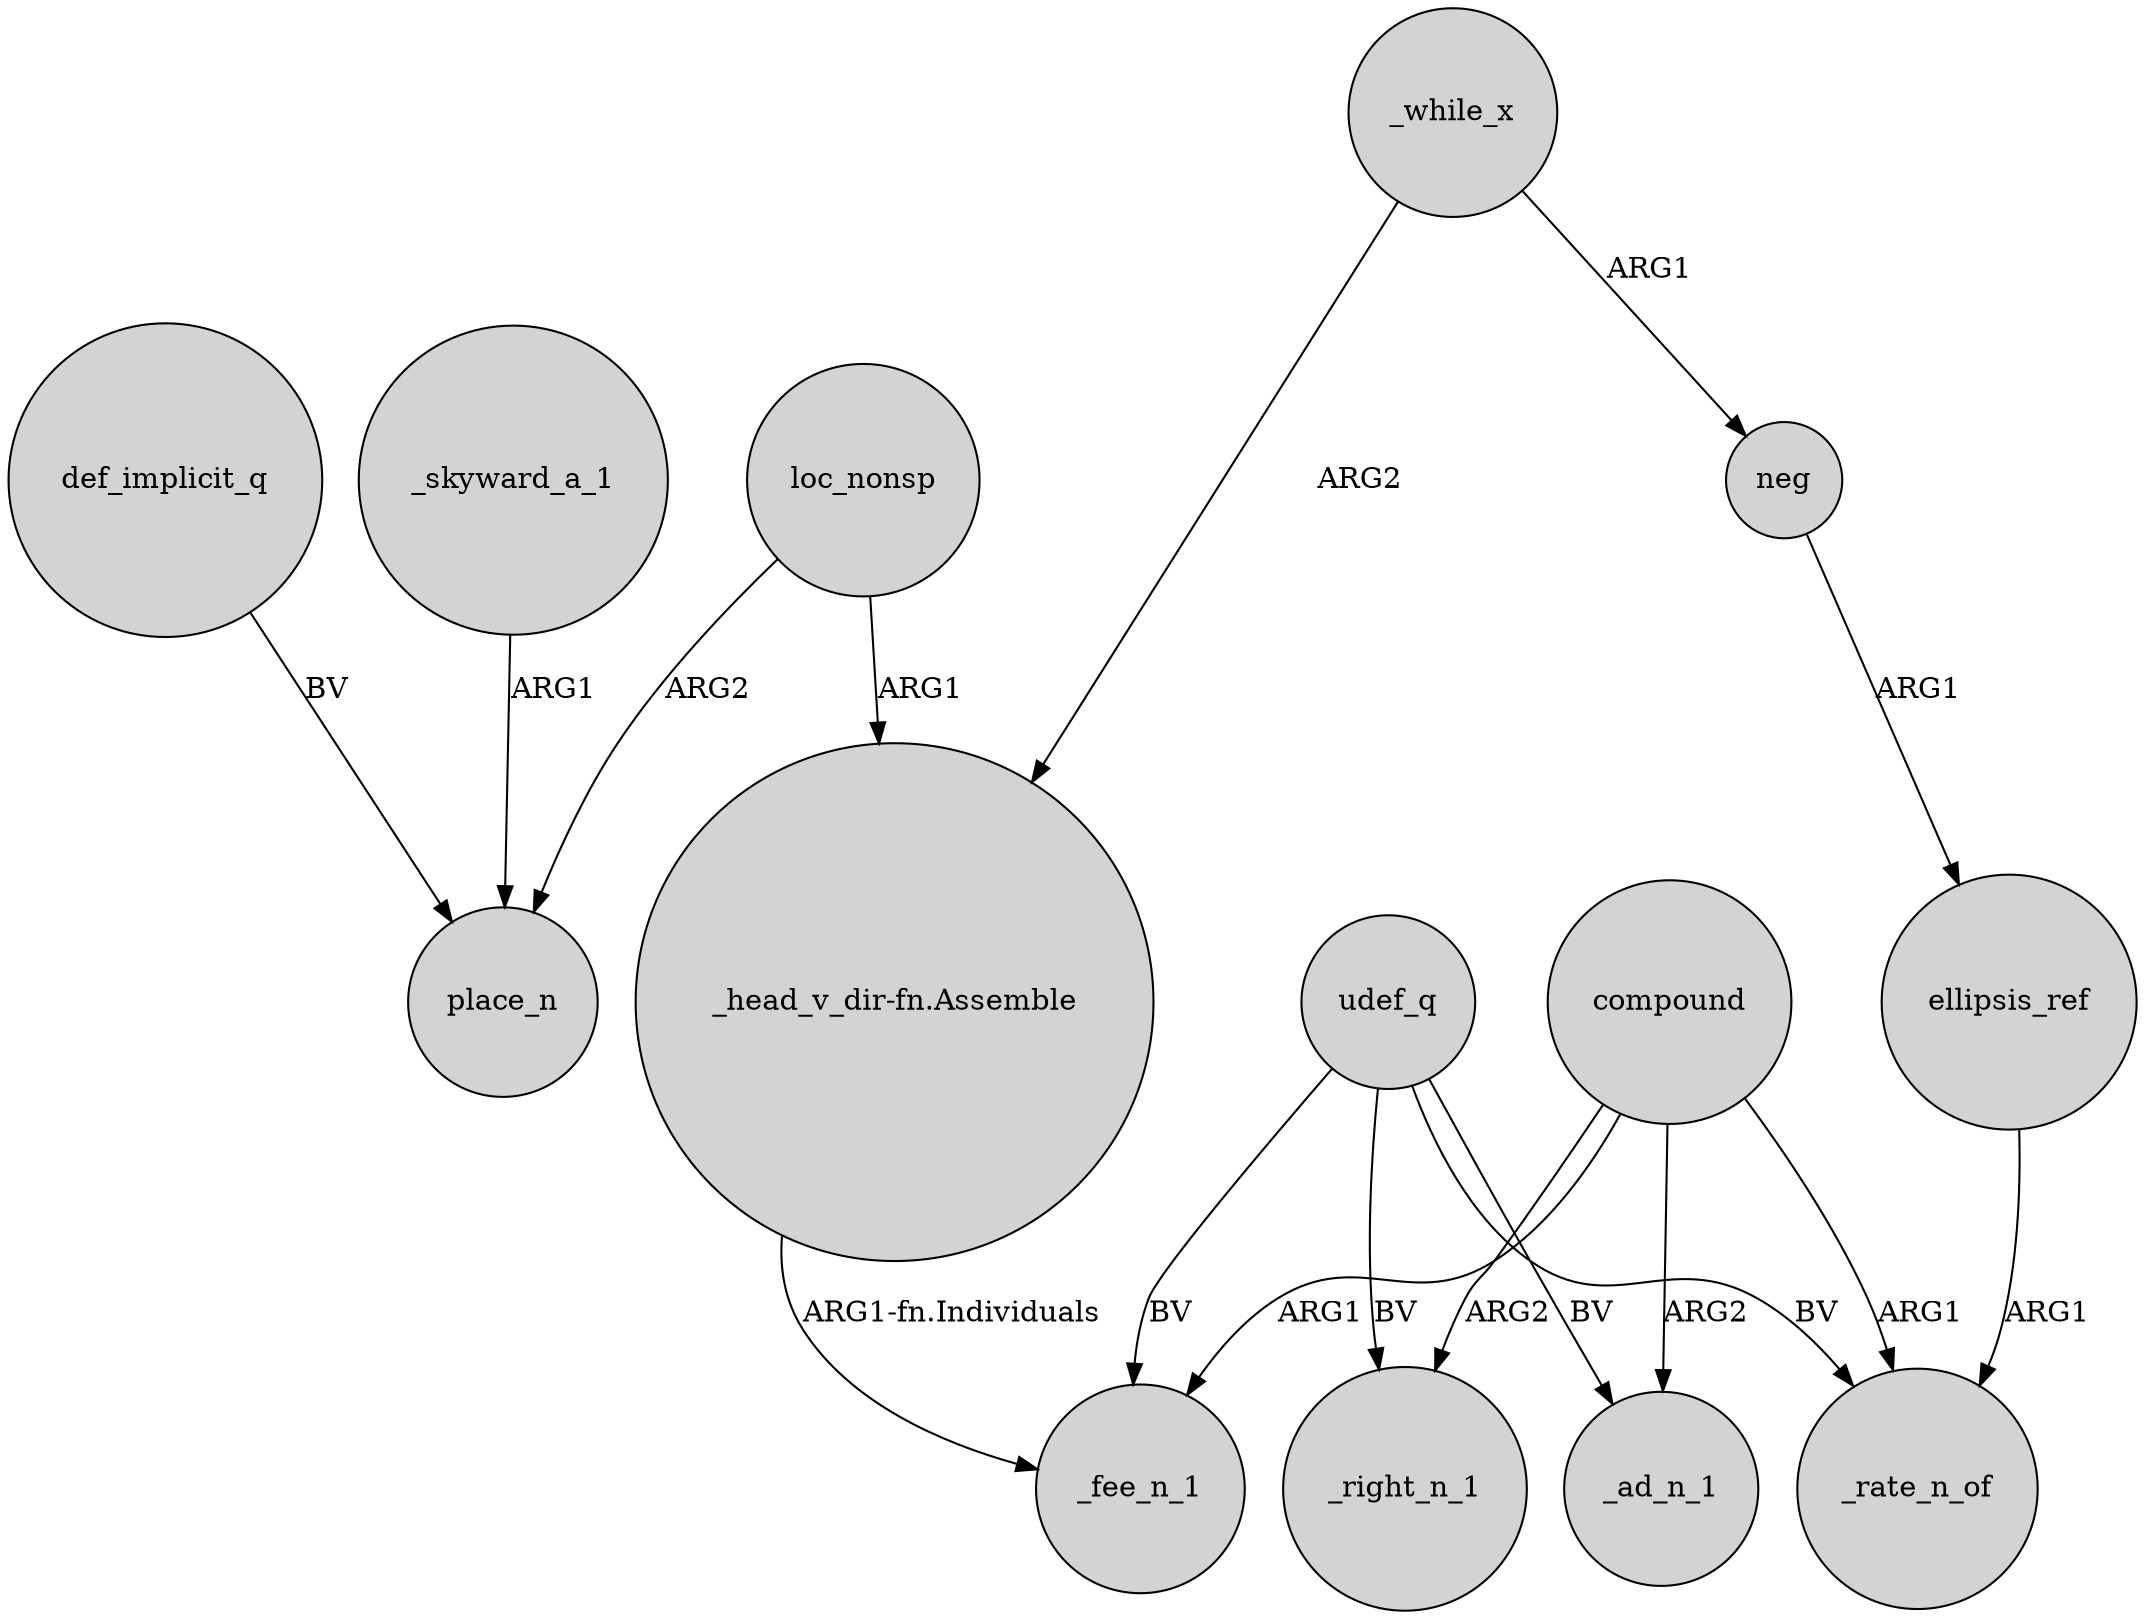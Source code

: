 digraph {
	node [shape=circle style=filled]
	loc_nonsp -> place_n [label=ARG2]
	"_head_v_dir-fn.Assemble" -> _fee_n_1 [label="ARG1-fn.Individuals"]
	_while_x -> "_head_v_dir-fn.Assemble" [label=ARG2]
	_skyward_a_1 -> place_n [label=ARG1]
	udef_q -> _right_n_1 [label=BV]
	udef_q -> _fee_n_1 [label=BV]
	compound -> _rate_n_of [label=ARG1]
	udef_q -> _rate_n_of [label=BV]
	def_implicit_q -> place_n [label=BV]
	_while_x -> neg [label=ARG1]
	compound -> _right_n_1 [label=ARG2]
	ellipsis_ref -> _rate_n_of [label=ARG1]
	udef_q -> _ad_n_1 [label=BV]
	neg -> ellipsis_ref [label=ARG1]
	compound -> _fee_n_1 [label=ARG1]
	loc_nonsp -> "_head_v_dir-fn.Assemble" [label=ARG1]
	compound -> _ad_n_1 [label=ARG2]
}
